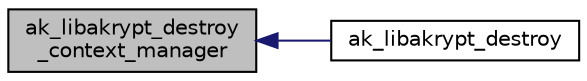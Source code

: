 digraph "ak_libakrypt_destroy_context_manager"
{
  edge [fontname="Helvetica",fontsize="10",labelfontname="Helvetica",labelfontsize="10"];
  node [fontname="Helvetica",fontsize="10",shape=record];
  rankdir="LR";
  Node1 [label="ak_libakrypt_destroy\l_context_manager",height=0.2,width=0.4,color="black", fillcolor="grey75", style="filled", fontcolor="black"];
  Node1 -> Node2 [dir="back",color="midnightblue",fontsize="10",style="solid",fontname="Helvetica"];
  Node2 [label="ak_libakrypt_destroy",height=0.2,width=0.4,color="black", fillcolor="white", style="filled",URL="$libakrypt_8h.html#a22d7ce562b17a1560af157ccbeb17301",tooltip="Функция остановки поддержки криптографических механизмов. "];
}
